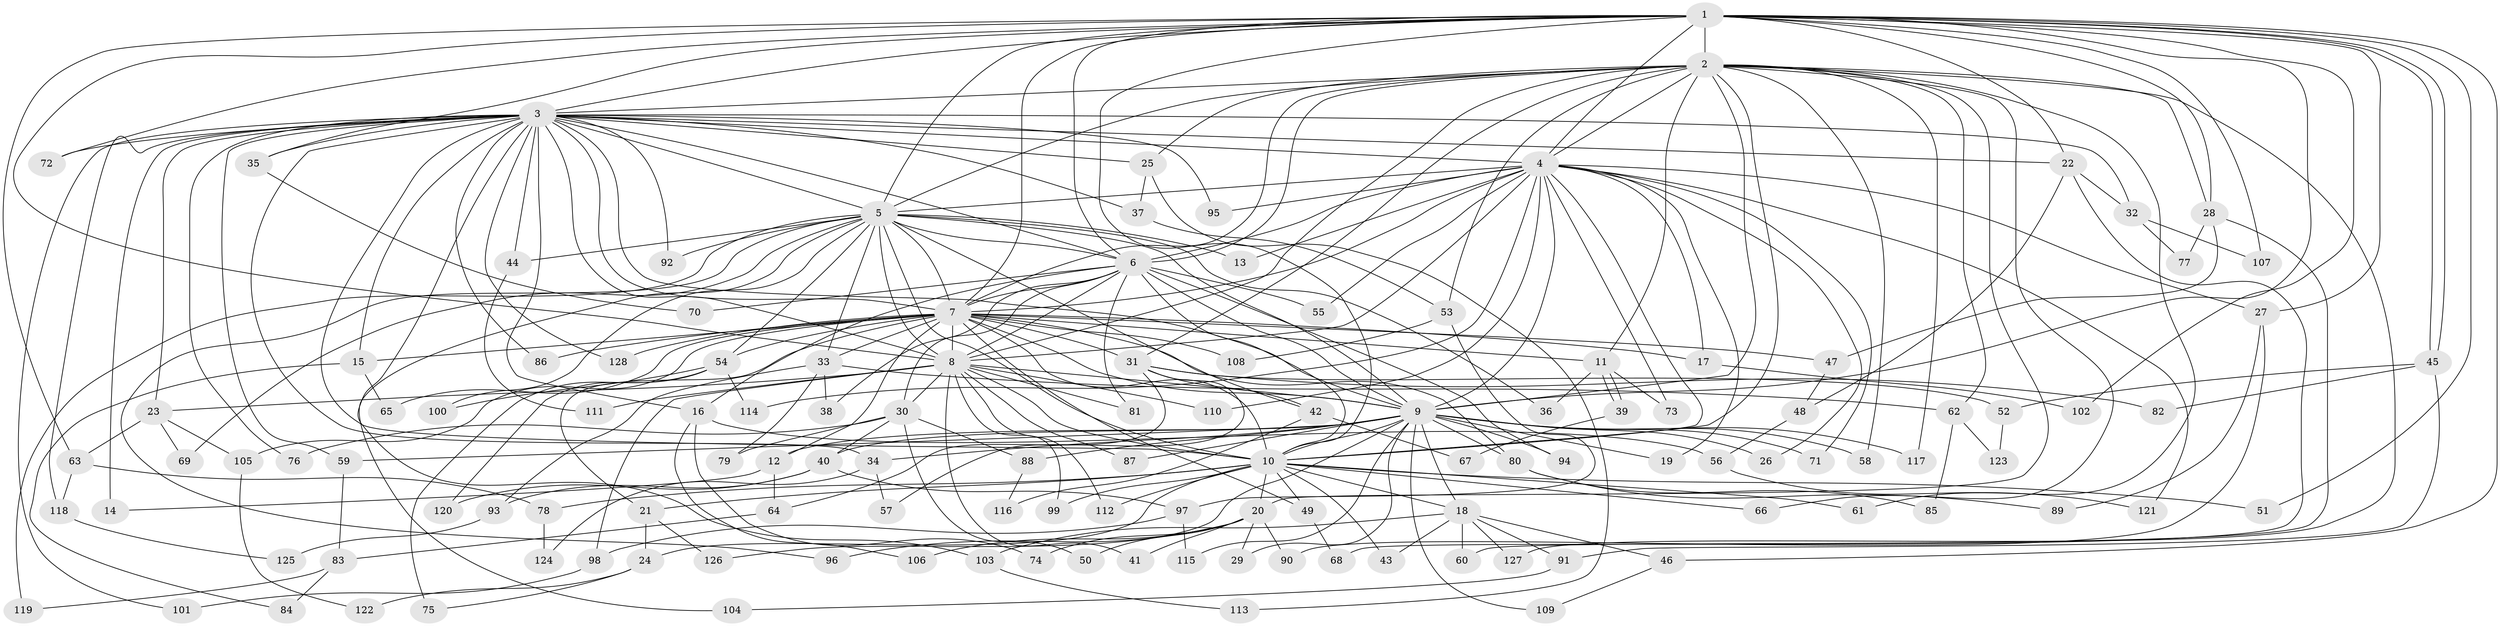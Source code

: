 // coarse degree distribution, {17: 0.015625, 19: 0.046875, 21: 0.03125, 9: 0.03125, 16: 0.015625, 20: 0.015625, 5: 0.078125, 4: 0.109375, 8: 0.078125, 11: 0.015625, 10: 0.015625, 6: 0.046875, 7: 0.015625, 2: 0.40625, 3: 0.0625, 1: 0.015625}
// Generated by graph-tools (version 1.1) at 2025/49/03/04/25 22:49:18]
// undirected, 128 vertices, 281 edges
graph export_dot {
  node [color=gray90,style=filled];
  1;
  2;
  3;
  4;
  5;
  6;
  7;
  8;
  9;
  10;
  11;
  12;
  13;
  14;
  15;
  16;
  17;
  18;
  19;
  20;
  21;
  22;
  23;
  24;
  25;
  26;
  27;
  28;
  29;
  30;
  31;
  32;
  33;
  34;
  35;
  36;
  37;
  38;
  39;
  40;
  41;
  42;
  43;
  44;
  45;
  46;
  47;
  48;
  49;
  50;
  51;
  52;
  53;
  54;
  55;
  56;
  57;
  58;
  59;
  60;
  61;
  62;
  63;
  64;
  65;
  66;
  67;
  68;
  69;
  70;
  71;
  72;
  73;
  74;
  75;
  76;
  77;
  78;
  79;
  80;
  81;
  82;
  83;
  84;
  85;
  86;
  87;
  88;
  89;
  90;
  91;
  92;
  93;
  94;
  95;
  96;
  97;
  98;
  99;
  100;
  101;
  102;
  103;
  104;
  105;
  106;
  107;
  108;
  109;
  110;
  111;
  112;
  113;
  114;
  115;
  116;
  117;
  118;
  119;
  120;
  121;
  122;
  123;
  124;
  125;
  126;
  127;
  128;
  1 -- 2;
  1 -- 3;
  1 -- 4;
  1 -- 5;
  1 -- 6;
  1 -- 7;
  1 -- 8;
  1 -- 9;
  1 -- 10;
  1 -- 22;
  1 -- 27;
  1 -- 28;
  1 -- 35;
  1 -- 45;
  1 -- 45;
  1 -- 46;
  1 -- 51;
  1 -- 63;
  1 -- 72;
  1 -- 102;
  1 -- 107;
  2 -- 3;
  2 -- 4;
  2 -- 5;
  2 -- 6;
  2 -- 7;
  2 -- 8;
  2 -- 9;
  2 -- 10;
  2 -- 11;
  2 -- 20;
  2 -- 25;
  2 -- 28;
  2 -- 31;
  2 -- 53;
  2 -- 58;
  2 -- 61;
  2 -- 62;
  2 -- 66;
  2 -- 117;
  2 -- 127;
  3 -- 4;
  3 -- 5;
  3 -- 6;
  3 -- 7;
  3 -- 8;
  3 -- 9;
  3 -- 10;
  3 -- 14;
  3 -- 15;
  3 -- 16;
  3 -- 22;
  3 -- 23;
  3 -- 25;
  3 -- 32;
  3 -- 34;
  3 -- 35;
  3 -- 37;
  3 -- 44;
  3 -- 59;
  3 -- 72;
  3 -- 76;
  3 -- 86;
  3 -- 92;
  3 -- 95;
  3 -- 101;
  3 -- 103;
  3 -- 118;
  3 -- 128;
  4 -- 5;
  4 -- 6;
  4 -- 7;
  4 -- 8;
  4 -- 9;
  4 -- 10;
  4 -- 13;
  4 -- 17;
  4 -- 19;
  4 -- 26;
  4 -- 27;
  4 -- 55;
  4 -- 71;
  4 -- 73;
  4 -- 95;
  4 -- 110;
  4 -- 114;
  4 -- 121;
  5 -- 6;
  5 -- 7;
  5 -- 8;
  5 -- 9;
  5 -- 10;
  5 -- 13;
  5 -- 33;
  5 -- 36;
  5 -- 42;
  5 -- 44;
  5 -- 54;
  5 -- 69;
  5 -- 92;
  5 -- 96;
  5 -- 100;
  5 -- 104;
  5 -- 119;
  6 -- 7;
  6 -- 8;
  6 -- 9;
  6 -- 10;
  6 -- 16;
  6 -- 30;
  6 -- 38;
  6 -- 55;
  6 -- 70;
  6 -- 81;
  6 -- 94;
  7 -- 8;
  7 -- 9;
  7 -- 10;
  7 -- 11;
  7 -- 12;
  7 -- 15;
  7 -- 17;
  7 -- 21;
  7 -- 31;
  7 -- 33;
  7 -- 47;
  7 -- 49;
  7 -- 54;
  7 -- 65;
  7 -- 80;
  7 -- 86;
  7 -- 105;
  7 -- 108;
  7 -- 128;
  8 -- 9;
  8 -- 10;
  8 -- 23;
  8 -- 30;
  8 -- 41;
  8 -- 81;
  8 -- 87;
  8 -- 98;
  8 -- 99;
  8 -- 110;
  8 -- 111;
  8 -- 112;
  9 -- 10;
  9 -- 12;
  9 -- 18;
  9 -- 19;
  9 -- 26;
  9 -- 29;
  9 -- 34;
  9 -- 40;
  9 -- 58;
  9 -- 59;
  9 -- 71;
  9 -- 80;
  9 -- 87;
  9 -- 88;
  9 -- 94;
  9 -- 109;
  9 -- 115;
  9 -- 117;
  9 -- 126;
  10 -- 18;
  10 -- 20;
  10 -- 21;
  10 -- 24;
  10 -- 43;
  10 -- 49;
  10 -- 51;
  10 -- 61;
  10 -- 66;
  10 -- 78;
  10 -- 99;
  10 -- 112;
  11 -- 36;
  11 -- 39;
  11 -- 39;
  11 -- 73;
  12 -- 14;
  12 -- 64;
  15 -- 65;
  15 -- 84;
  16 -- 56;
  16 -- 74;
  16 -- 106;
  17 -- 102;
  18 -- 43;
  18 -- 46;
  18 -- 60;
  18 -- 91;
  18 -- 103;
  18 -- 127;
  20 -- 29;
  20 -- 41;
  20 -- 50;
  20 -- 74;
  20 -- 90;
  20 -- 96;
  20 -- 106;
  21 -- 24;
  21 -- 126;
  22 -- 32;
  22 -- 48;
  22 -- 68;
  23 -- 63;
  23 -- 69;
  23 -- 105;
  24 -- 75;
  24 -- 122;
  25 -- 37;
  25 -- 113;
  27 -- 89;
  27 -- 90;
  28 -- 47;
  28 -- 60;
  28 -- 77;
  30 -- 40;
  30 -- 50;
  30 -- 76;
  30 -- 79;
  30 -- 88;
  31 -- 42;
  31 -- 52;
  31 -- 57;
  31 -- 64;
  31 -- 82;
  32 -- 77;
  32 -- 107;
  33 -- 38;
  33 -- 62;
  33 -- 79;
  33 -- 93;
  34 -- 57;
  34 -- 124;
  35 -- 70;
  37 -- 53;
  39 -- 67;
  40 -- 93;
  40 -- 97;
  40 -- 120;
  42 -- 67;
  42 -- 116;
  44 -- 111;
  45 -- 52;
  45 -- 82;
  45 -- 91;
  46 -- 109;
  47 -- 48;
  48 -- 56;
  49 -- 68;
  52 -- 123;
  53 -- 97;
  53 -- 108;
  54 -- 75;
  54 -- 100;
  54 -- 114;
  54 -- 120;
  56 -- 121;
  59 -- 83;
  62 -- 85;
  62 -- 123;
  63 -- 78;
  63 -- 118;
  64 -- 83;
  78 -- 124;
  80 -- 85;
  80 -- 89;
  83 -- 84;
  83 -- 119;
  88 -- 116;
  91 -- 104;
  93 -- 125;
  97 -- 98;
  97 -- 115;
  98 -- 101;
  103 -- 113;
  105 -- 122;
  118 -- 125;
}
